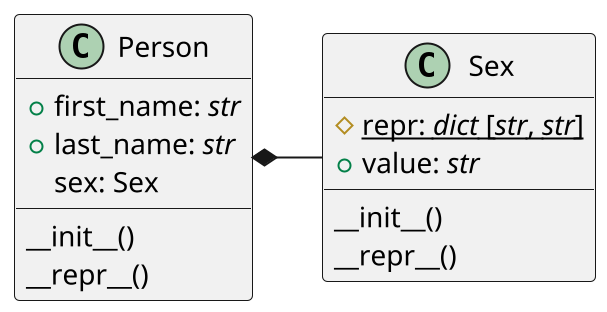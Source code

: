 @startuml
scale 2

class Sex {
    #{static}repr: <i>dict</i> [<i>str</i>, <i>str</i>]
    +value: <i>str</i>
    __init__()
    __repr__()
}

class Person {
    +first_name: <i>str</i>
    +last_name: <i>str</i>
    sex: Sex
    __init__()
    __repr__()
}

Sex -left-* Person

@enduml